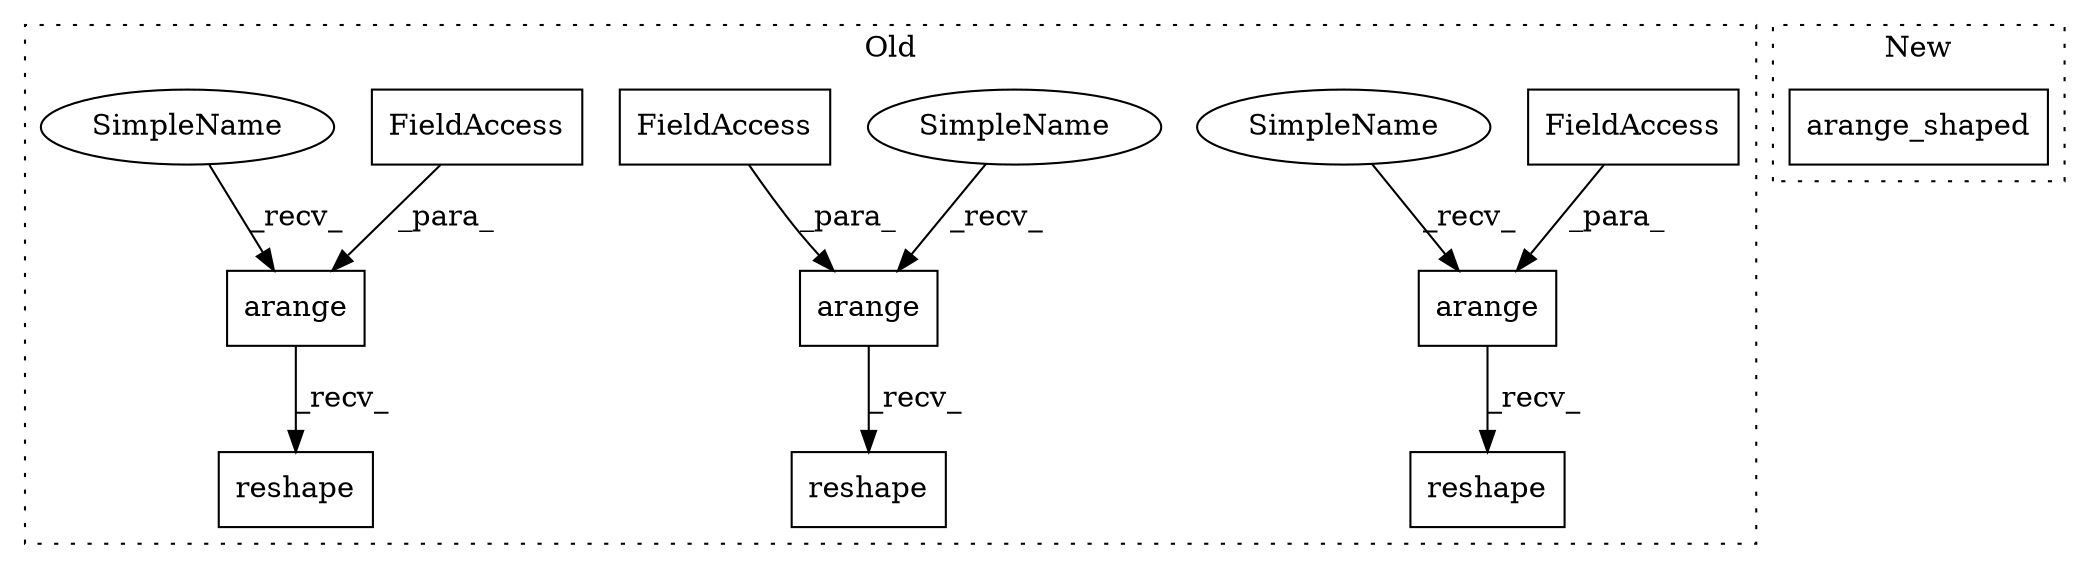 digraph G {
subgraph cluster0 {
1 [label="reshape" a="32" s="10127,10142" l="8,1" shape="box"];
3 [label="arange" a="32" s="10112,10125" l="7,1" shape="box"];
4 [label="FieldAccess" a="22" s="10119" l="6" shape="box"];
5 [label="arange" a="32" s="10610,10623" l="7,1" shape="box"];
6 [label="FieldAccess" a="22" s="10617" l="6" shape="box"];
7 [label="reshape" a="32" s="10625,10640" l="8,1" shape="box"];
8 [label="arange" a="32" s="10380,10393" l="7,1" shape="box"];
9 [label="FieldAccess" a="22" s="10387" l="6" shape="box"];
10 [label="reshape" a="32" s="10395,10410" l="8,1" shape="box"];
11 [label="SimpleName" a="42" s="10106" l="5" shape="ellipse"];
12 [label="SimpleName" a="42" s="10374" l="5" shape="ellipse"];
13 [label="SimpleName" a="42" s="10604" l="5" shape="ellipse"];
label = "Old";
style="dotted";
}
subgraph cluster1 {
2 [label="arange_shaped" a="32" s="9870,9891" l="14,1" shape="box"];
label = "New";
style="dotted";
}
3 -> 1 [label="_recv_"];
4 -> 3 [label="_para_"];
5 -> 7 [label="_recv_"];
6 -> 5 [label="_para_"];
8 -> 10 [label="_recv_"];
9 -> 8 [label="_para_"];
11 -> 3 [label="_recv_"];
12 -> 8 [label="_recv_"];
13 -> 5 [label="_recv_"];
}